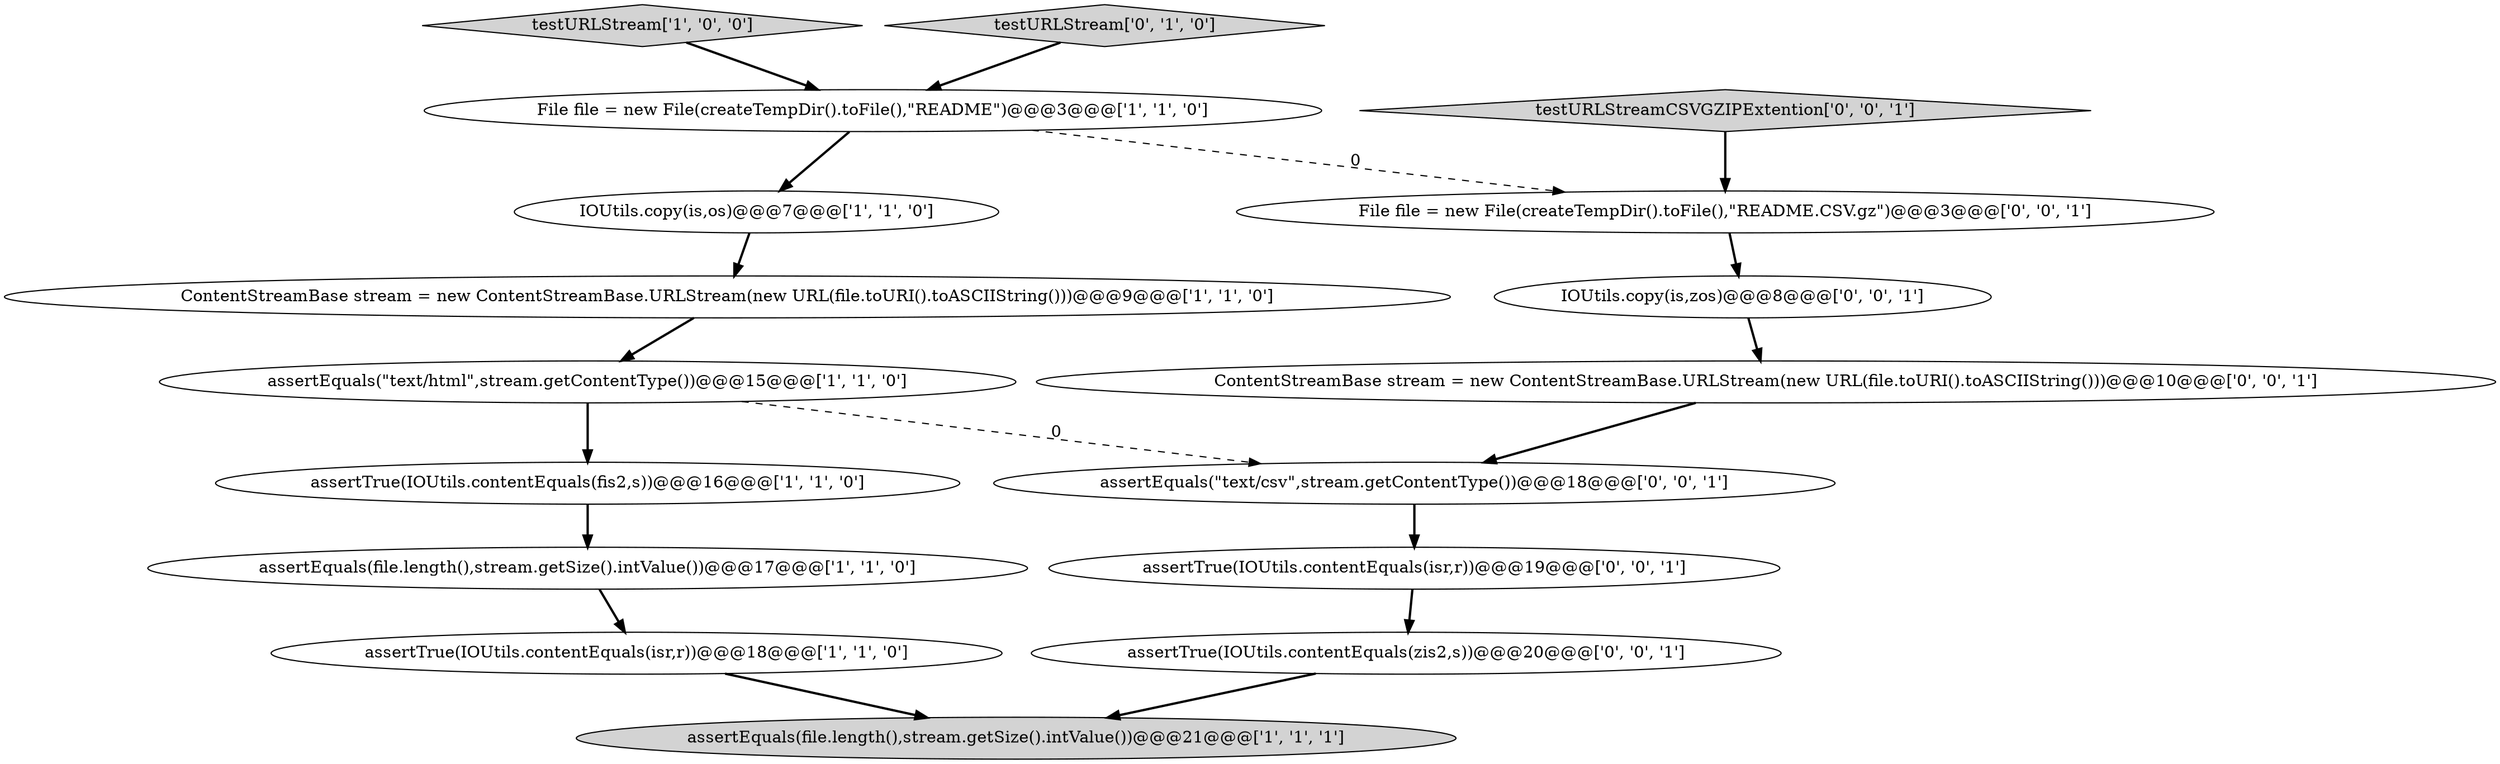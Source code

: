 digraph {
4 [style = filled, label = "IOUtils.copy(is,os)@@@7@@@['1', '1', '0']", fillcolor = white, shape = ellipse image = "AAA0AAABBB1BBB"];
7 [style = filled, label = "assertTrue(IOUtils.contentEquals(isr,r))@@@18@@@['1', '1', '0']", fillcolor = white, shape = ellipse image = "AAA0AAABBB1BBB"];
1 [style = filled, label = "File file = new File(createTempDir().toFile(),\"README\")@@@3@@@['1', '1', '0']", fillcolor = white, shape = ellipse image = "AAA0AAABBB1BBB"];
2 [style = filled, label = "assertEquals(\"text/html\",stream.getContentType())@@@15@@@['1', '1', '0']", fillcolor = white, shape = ellipse image = "AAA0AAABBB1BBB"];
10 [style = filled, label = "ContentStreamBase stream = new ContentStreamBase.URLStream(new URL(file.toURI().toASCIIString()))@@@10@@@['0', '0', '1']", fillcolor = white, shape = ellipse image = "AAA0AAABBB3BBB"];
8 [style = filled, label = "testURLStream['1', '0', '0']", fillcolor = lightgray, shape = diamond image = "AAA0AAABBB1BBB"];
13 [style = filled, label = "IOUtils.copy(is,zos)@@@8@@@['0', '0', '1']", fillcolor = white, shape = ellipse image = "AAA0AAABBB3BBB"];
14 [style = filled, label = "File file = new File(createTempDir().toFile(),\"README.CSV.gz\")@@@3@@@['0', '0', '1']", fillcolor = white, shape = ellipse image = "AAA0AAABBB3BBB"];
15 [style = filled, label = "assertTrue(IOUtils.contentEquals(isr,r))@@@19@@@['0', '0', '1']", fillcolor = white, shape = ellipse image = "AAA0AAABBB3BBB"];
16 [style = filled, label = "testURLStreamCSVGZIPExtention['0', '0', '1']", fillcolor = lightgray, shape = diamond image = "AAA0AAABBB3BBB"];
3 [style = filled, label = "assertTrue(IOUtils.contentEquals(fis2,s))@@@16@@@['1', '1', '0']", fillcolor = white, shape = ellipse image = "AAA0AAABBB1BBB"];
0 [style = filled, label = "assertEquals(file.length(),stream.getSize().intValue())@@@21@@@['1', '1', '1']", fillcolor = lightgray, shape = ellipse image = "AAA0AAABBB1BBB"];
9 [style = filled, label = "testURLStream['0', '1', '0']", fillcolor = lightgray, shape = diamond image = "AAA0AAABBB2BBB"];
12 [style = filled, label = "assertTrue(IOUtils.contentEquals(zis2,s))@@@20@@@['0', '0', '1']", fillcolor = white, shape = ellipse image = "AAA0AAABBB3BBB"];
5 [style = filled, label = "assertEquals(file.length(),stream.getSize().intValue())@@@17@@@['1', '1', '0']", fillcolor = white, shape = ellipse image = "AAA0AAABBB1BBB"];
6 [style = filled, label = "ContentStreamBase stream = new ContentStreamBase.URLStream(new URL(file.toURI().toASCIIString()))@@@9@@@['1', '1', '0']", fillcolor = white, shape = ellipse image = "AAA0AAABBB1BBB"];
11 [style = filled, label = "assertEquals(\"text/csv\",stream.getContentType())@@@18@@@['0', '0', '1']", fillcolor = white, shape = ellipse image = "AAA0AAABBB3BBB"];
8->1 [style = bold, label=""];
5->7 [style = bold, label=""];
13->10 [style = bold, label=""];
16->14 [style = bold, label=""];
1->4 [style = bold, label=""];
3->5 [style = bold, label=""];
7->0 [style = bold, label=""];
15->12 [style = bold, label=""];
10->11 [style = bold, label=""];
14->13 [style = bold, label=""];
2->11 [style = dashed, label="0"];
9->1 [style = bold, label=""];
1->14 [style = dashed, label="0"];
4->6 [style = bold, label=""];
12->0 [style = bold, label=""];
11->15 [style = bold, label=""];
2->3 [style = bold, label=""];
6->2 [style = bold, label=""];
}
